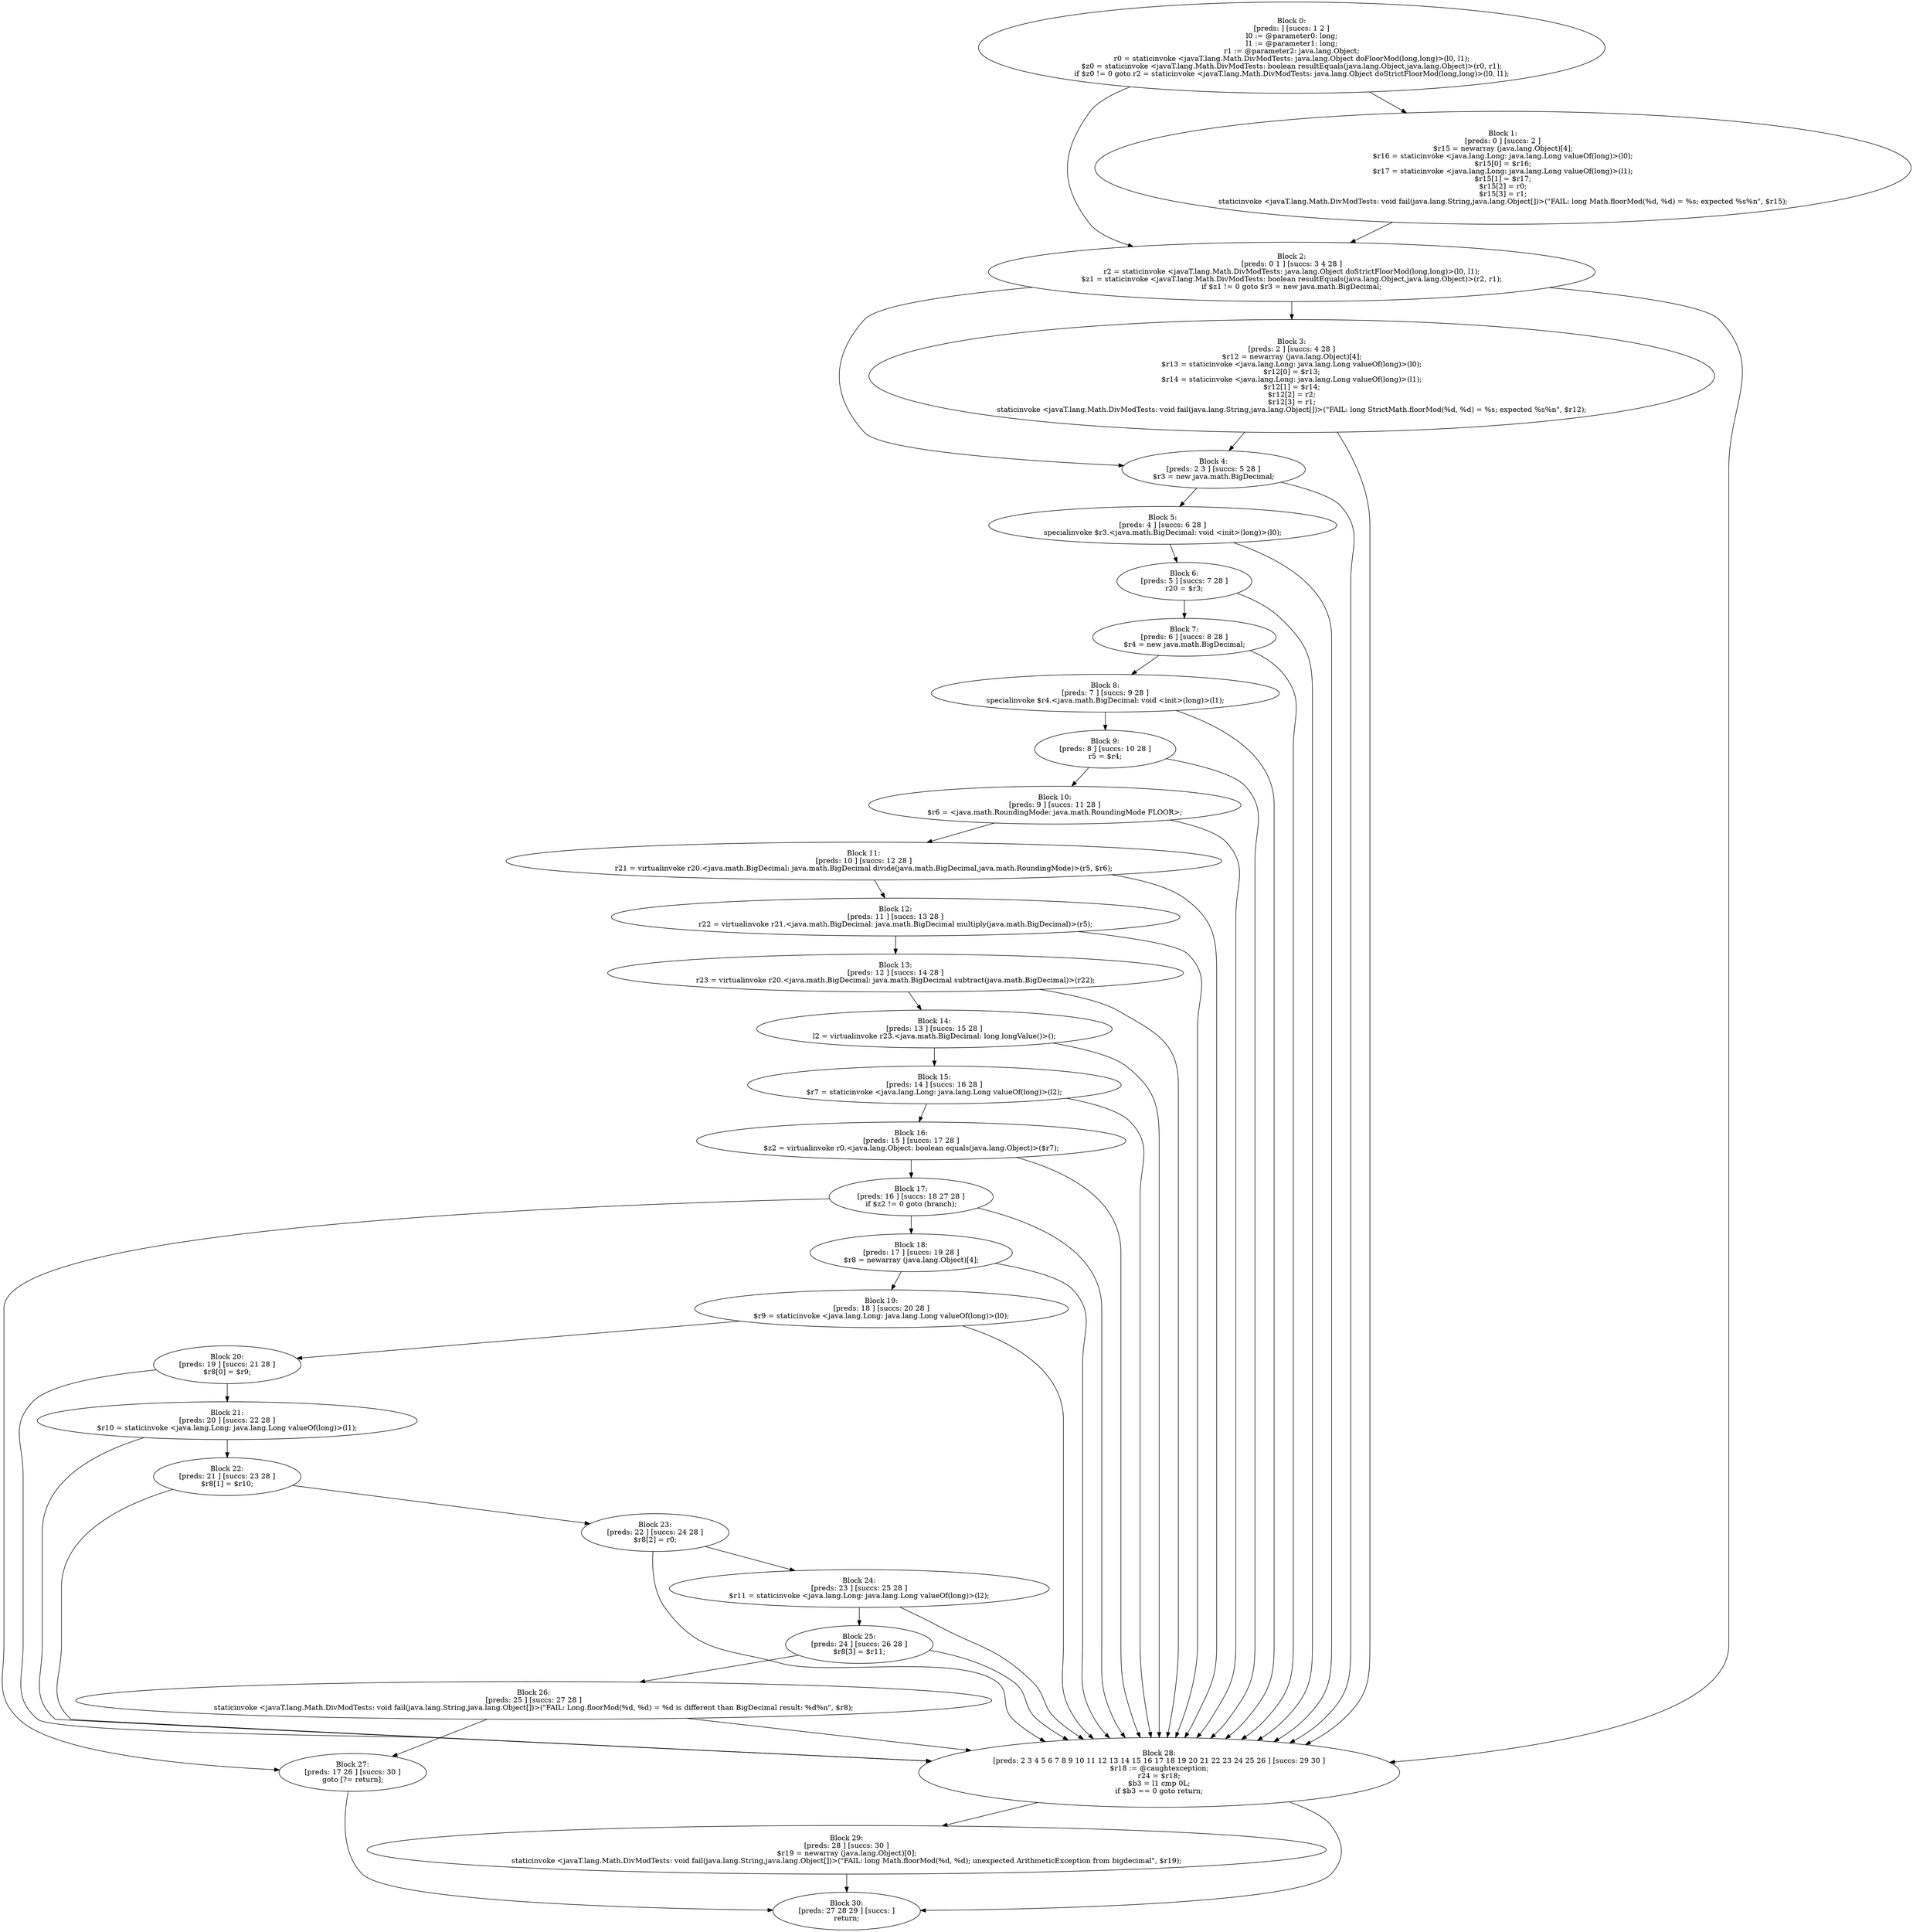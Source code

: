 digraph "unitGraph" {
    "Block 0:
[preds: ] [succs: 1 2 ]
l0 := @parameter0: long;
l1 := @parameter1: long;
r1 := @parameter2: java.lang.Object;
r0 = staticinvoke <javaT.lang.Math.DivModTests: java.lang.Object doFloorMod(long,long)>(l0, l1);
$z0 = staticinvoke <javaT.lang.Math.DivModTests: boolean resultEquals(java.lang.Object,java.lang.Object)>(r0, r1);
if $z0 != 0 goto r2 = staticinvoke <javaT.lang.Math.DivModTests: java.lang.Object doStrictFloorMod(long,long)>(l0, l1);
"
    "Block 1:
[preds: 0 ] [succs: 2 ]
$r15 = newarray (java.lang.Object)[4];
$r16 = staticinvoke <java.lang.Long: java.lang.Long valueOf(long)>(l0);
$r15[0] = $r16;
$r17 = staticinvoke <java.lang.Long: java.lang.Long valueOf(long)>(l1);
$r15[1] = $r17;
$r15[2] = r0;
$r15[3] = r1;
staticinvoke <javaT.lang.Math.DivModTests: void fail(java.lang.String,java.lang.Object[])>(\"FAIL: long Math.floorMod(%d, %d) = %s; expected %s%n\", $r15);
"
    "Block 2:
[preds: 0 1 ] [succs: 3 4 28 ]
r2 = staticinvoke <javaT.lang.Math.DivModTests: java.lang.Object doStrictFloorMod(long,long)>(l0, l1);
$z1 = staticinvoke <javaT.lang.Math.DivModTests: boolean resultEquals(java.lang.Object,java.lang.Object)>(r2, r1);
if $z1 != 0 goto $r3 = new java.math.BigDecimal;
"
    "Block 3:
[preds: 2 ] [succs: 4 28 ]
$r12 = newarray (java.lang.Object)[4];
$r13 = staticinvoke <java.lang.Long: java.lang.Long valueOf(long)>(l0);
$r12[0] = $r13;
$r14 = staticinvoke <java.lang.Long: java.lang.Long valueOf(long)>(l1);
$r12[1] = $r14;
$r12[2] = r2;
$r12[3] = r1;
staticinvoke <javaT.lang.Math.DivModTests: void fail(java.lang.String,java.lang.Object[])>(\"FAIL: long StrictMath.floorMod(%d, %d) = %s; expected %s%n\", $r12);
"
    "Block 4:
[preds: 2 3 ] [succs: 5 28 ]
$r3 = new java.math.BigDecimal;
"
    "Block 5:
[preds: 4 ] [succs: 6 28 ]
specialinvoke $r3.<java.math.BigDecimal: void <init>(long)>(l0);
"
    "Block 6:
[preds: 5 ] [succs: 7 28 ]
r20 = $r3;
"
    "Block 7:
[preds: 6 ] [succs: 8 28 ]
$r4 = new java.math.BigDecimal;
"
    "Block 8:
[preds: 7 ] [succs: 9 28 ]
specialinvoke $r4.<java.math.BigDecimal: void <init>(long)>(l1);
"
    "Block 9:
[preds: 8 ] [succs: 10 28 ]
r5 = $r4;
"
    "Block 10:
[preds: 9 ] [succs: 11 28 ]
$r6 = <java.math.RoundingMode: java.math.RoundingMode FLOOR>;
"
    "Block 11:
[preds: 10 ] [succs: 12 28 ]
r21 = virtualinvoke r20.<java.math.BigDecimal: java.math.BigDecimal divide(java.math.BigDecimal,java.math.RoundingMode)>(r5, $r6);
"
    "Block 12:
[preds: 11 ] [succs: 13 28 ]
r22 = virtualinvoke r21.<java.math.BigDecimal: java.math.BigDecimal multiply(java.math.BigDecimal)>(r5);
"
    "Block 13:
[preds: 12 ] [succs: 14 28 ]
r23 = virtualinvoke r20.<java.math.BigDecimal: java.math.BigDecimal subtract(java.math.BigDecimal)>(r22);
"
    "Block 14:
[preds: 13 ] [succs: 15 28 ]
l2 = virtualinvoke r23.<java.math.BigDecimal: long longValue()>();
"
    "Block 15:
[preds: 14 ] [succs: 16 28 ]
$r7 = staticinvoke <java.lang.Long: java.lang.Long valueOf(long)>(l2);
"
    "Block 16:
[preds: 15 ] [succs: 17 28 ]
$z2 = virtualinvoke r0.<java.lang.Object: boolean equals(java.lang.Object)>($r7);
"
    "Block 17:
[preds: 16 ] [succs: 18 27 28 ]
if $z2 != 0 goto (branch);
"
    "Block 18:
[preds: 17 ] [succs: 19 28 ]
$r8 = newarray (java.lang.Object)[4];
"
    "Block 19:
[preds: 18 ] [succs: 20 28 ]
$r9 = staticinvoke <java.lang.Long: java.lang.Long valueOf(long)>(l0);
"
    "Block 20:
[preds: 19 ] [succs: 21 28 ]
$r8[0] = $r9;
"
    "Block 21:
[preds: 20 ] [succs: 22 28 ]
$r10 = staticinvoke <java.lang.Long: java.lang.Long valueOf(long)>(l1);
"
    "Block 22:
[preds: 21 ] [succs: 23 28 ]
$r8[1] = $r10;
"
    "Block 23:
[preds: 22 ] [succs: 24 28 ]
$r8[2] = r0;
"
    "Block 24:
[preds: 23 ] [succs: 25 28 ]
$r11 = staticinvoke <java.lang.Long: java.lang.Long valueOf(long)>(l2);
"
    "Block 25:
[preds: 24 ] [succs: 26 28 ]
$r8[3] = $r11;
"
    "Block 26:
[preds: 25 ] [succs: 27 28 ]
staticinvoke <javaT.lang.Math.DivModTests: void fail(java.lang.String,java.lang.Object[])>(\"FAIL: Long.floorMod(%d, %d) = %d is different than BigDecimal result: %d%n\", $r8);
"
    "Block 27:
[preds: 17 26 ] [succs: 30 ]
goto [?= return];
"
    "Block 28:
[preds: 2 3 4 5 6 7 8 9 10 11 12 13 14 15 16 17 18 19 20 21 22 23 24 25 26 ] [succs: 29 30 ]
$r18 := @caughtexception;
r24 = $r18;
$b3 = l1 cmp 0L;
if $b3 == 0 goto return;
"
    "Block 29:
[preds: 28 ] [succs: 30 ]
$r19 = newarray (java.lang.Object)[0];
staticinvoke <javaT.lang.Math.DivModTests: void fail(java.lang.String,java.lang.Object[])>(\"FAIL: long Math.floorMod(%d, %d); unexpected ArithmeticException from bigdecimal\", $r19);
"
    "Block 30:
[preds: 27 28 29 ] [succs: ]
return;
"
    "Block 0:
[preds: ] [succs: 1 2 ]
l0 := @parameter0: long;
l1 := @parameter1: long;
r1 := @parameter2: java.lang.Object;
r0 = staticinvoke <javaT.lang.Math.DivModTests: java.lang.Object doFloorMod(long,long)>(l0, l1);
$z0 = staticinvoke <javaT.lang.Math.DivModTests: boolean resultEquals(java.lang.Object,java.lang.Object)>(r0, r1);
if $z0 != 0 goto r2 = staticinvoke <javaT.lang.Math.DivModTests: java.lang.Object doStrictFloorMod(long,long)>(l0, l1);
"->"Block 1:
[preds: 0 ] [succs: 2 ]
$r15 = newarray (java.lang.Object)[4];
$r16 = staticinvoke <java.lang.Long: java.lang.Long valueOf(long)>(l0);
$r15[0] = $r16;
$r17 = staticinvoke <java.lang.Long: java.lang.Long valueOf(long)>(l1);
$r15[1] = $r17;
$r15[2] = r0;
$r15[3] = r1;
staticinvoke <javaT.lang.Math.DivModTests: void fail(java.lang.String,java.lang.Object[])>(\"FAIL: long Math.floorMod(%d, %d) = %s; expected %s%n\", $r15);
";
    "Block 0:
[preds: ] [succs: 1 2 ]
l0 := @parameter0: long;
l1 := @parameter1: long;
r1 := @parameter2: java.lang.Object;
r0 = staticinvoke <javaT.lang.Math.DivModTests: java.lang.Object doFloorMod(long,long)>(l0, l1);
$z0 = staticinvoke <javaT.lang.Math.DivModTests: boolean resultEquals(java.lang.Object,java.lang.Object)>(r0, r1);
if $z0 != 0 goto r2 = staticinvoke <javaT.lang.Math.DivModTests: java.lang.Object doStrictFloorMod(long,long)>(l0, l1);
"->"Block 2:
[preds: 0 1 ] [succs: 3 4 28 ]
r2 = staticinvoke <javaT.lang.Math.DivModTests: java.lang.Object doStrictFloorMod(long,long)>(l0, l1);
$z1 = staticinvoke <javaT.lang.Math.DivModTests: boolean resultEquals(java.lang.Object,java.lang.Object)>(r2, r1);
if $z1 != 0 goto $r3 = new java.math.BigDecimal;
";
    "Block 1:
[preds: 0 ] [succs: 2 ]
$r15 = newarray (java.lang.Object)[4];
$r16 = staticinvoke <java.lang.Long: java.lang.Long valueOf(long)>(l0);
$r15[0] = $r16;
$r17 = staticinvoke <java.lang.Long: java.lang.Long valueOf(long)>(l1);
$r15[1] = $r17;
$r15[2] = r0;
$r15[3] = r1;
staticinvoke <javaT.lang.Math.DivModTests: void fail(java.lang.String,java.lang.Object[])>(\"FAIL: long Math.floorMod(%d, %d) = %s; expected %s%n\", $r15);
"->"Block 2:
[preds: 0 1 ] [succs: 3 4 28 ]
r2 = staticinvoke <javaT.lang.Math.DivModTests: java.lang.Object doStrictFloorMod(long,long)>(l0, l1);
$z1 = staticinvoke <javaT.lang.Math.DivModTests: boolean resultEquals(java.lang.Object,java.lang.Object)>(r2, r1);
if $z1 != 0 goto $r3 = new java.math.BigDecimal;
";
    "Block 2:
[preds: 0 1 ] [succs: 3 4 28 ]
r2 = staticinvoke <javaT.lang.Math.DivModTests: java.lang.Object doStrictFloorMod(long,long)>(l0, l1);
$z1 = staticinvoke <javaT.lang.Math.DivModTests: boolean resultEquals(java.lang.Object,java.lang.Object)>(r2, r1);
if $z1 != 0 goto $r3 = new java.math.BigDecimal;
"->"Block 3:
[preds: 2 ] [succs: 4 28 ]
$r12 = newarray (java.lang.Object)[4];
$r13 = staticinvoke <java.lang.Long: java.lang.Long valueOf(long)>(l0);
$r12[0] = $r13;
$r14 = staticinvoke <java.lang.Long: java.lang.Long valueOf(long)>(l1);
$r12[1] = $r14;
$r12[2] = r2;
$r12[3] = r1;
staticinvoke <javaT.lang.Math.DivModTests: void fail(java.lang.String,java.lang.Object[])>(\"FAIL: long StrictMath.floorMod(%d, %d) = %s; expected %s%n\", $r12);
";
    "Block 2:
[preds: 0 1 ] [succs: 3 4 28 ]
r2 = staticinvoke <javaT.lang.Math.DivModTests: java.lang.Object doStrictFloorMod(long,long)>(l0, l1);
$z1 = staticinvoke <javaT.lang.Math.DivModTests: boolean resultEquals(java.lang.Object,java.lang.Object)>(r2, r1);
if $z1 != 0 goto $r3 = new java.math.BigDecimal;
"->"Block 4:
[preds: 2 3 ] [succs: 5 28 ]
$r3 = new java.math.BigDecimal;
";
    "Block 2:
[preds: 0 1 ] [succs: 3 4 28 ]
r2 = staticinvoke <javaT.lang.Math.DivModTests: java.lang.Object doStrictFloorMod(long,long)>(l0, l1);
$z1 = staticinvoke <javaT.lang.Math.DivModTests: boolean resultEquals(java.lang.Object,java.lang.Object)>(r2, r1);
if $z1 != 0 goto $r3 = new java.math.BigDecimal;
"->"Block 28:
[preds: 2 3 4 5 6 7 8 9 10 11 12 13 14 15 16 17 18 19 20 21 22 23 24 25 26 ] [succs: 29 30 ]
$r18 := @caughtexception;
r24 = $r18;
$b3 = l1 cmp 0L;
if $b3 == 0 goto return;
";
    "Block 3:
[preds: 2 ] [succs: 4 28 ]
$r12 = newarray (java.lang.Object)[4];
$r13 = staticinvoke <java.lang.Long: java.lang.Long valueOf(long)>(l0);
$r12[0] = $r13;
$r14 = staticinvoke <java.lang.Long: java.lang.Long valueOf(long)>(l1);
$r12[1] = $r14;
$r12[2] = r2;
$r12[3] = r1;
staticinvoke <javaT.lang.Math.DivModTests: void fail(java.lang.String,java.lang.Object[])>(\"FAIL: long StrictMath.floorMod(%d, %d) = %s; expected %s%n\", $r12);
"->"Block 4:
[preds: 2 3 ] [succs: 5 28 ]
$r3 = new java.math.BigDecimal;
";
    "Block 3:
[preds: 2 ] [succs: 4 28 ]
$r12 = newarray (java.lang.Object)[4];
$r13 = staticinvoke <java.lang.Long: java.lang.Long valueOf(long)>(l0);
$r12[0] = $r13;
$r14 = staticinvoke <java.lang.Long: java.lang.Long valueOf(long)>(l1);
$r12[1] = $r14;
$r12[2] = r2;
$r12[3] = r1;
staticinvoke <javaT.lang.Math.DivModTests: void fail(java.lang.String,java.lang.Object[])>(\"FAIL: long StrictMath.floorMod(%d, %d) = %s; expected %s%n\", $r12);
"->"Block 28:
[preds: 2 3 4 5 6 7 8 9 10 11 12 13 14 15 16 17 18 19 20 21 22 23 24 25 26 ] [succs: 29 30 ]
$r18 := @caughtexception;
r24 = $r18;
$b3 = l1 cmp 0L;
if $b3 == 0 goto return;
";
    "Block 4:
[preds: 2 3 ] [succs: 5 28 ]
$r3 = new java.math.BigDecimal;
"->"Block 5:
[preds: 4 ] [succs: 6 28 ]
specialinvoke $r3.<java.math.BigDecimal: void <init>(long)>(l0);
";
    "Block 4:
[preds: 2 3 ] [succs: 5 28 ]
$r3 = new java.math.BigDecimal;
"->"Block 28:
[preds: 2 3 4 5 6 7 8 9 10 11 12 13 14 15 16 17 18 19 20 21 22 23 24 25 26 ] [succs: 29 30 ]
$r18 := @caughtexception;
r24 = $r18;
$b3 = l1 cmp 0L;
if $b3 == 0 goto return;
";
    "Block 5:
[preds: 4 ] [succs: 6 28 ]
specialinvoke $r3.<java.math.BigDecimal: void <init>(long)>(l0);
"->"Block 6:
[preds: 5 ] [succs: 7 28 ]
r20 = $r3;
";
    "Block 5:
[preds: 4 ] [succs: 6 28 ]
specialinvoke $r3.<java.math.BigDecimal: void <init>(long)>(l0);
"->"Block 28:
[preds: 2 3 4 5 6 7 8 9 10 11 12 13 14 15 16 17 18 19 20 21 22 23 24 25 26 ] [succs: 29 30 ]
$r18 := @caughtexception;
r24 = $r18;
$b3 = l1 cmp 0L;
if $b3 == 0 goto return;
";
    "Block 6:
[preds: 5 ] [succs: 7 28 ]
r20 = $r3;
"->"Block 7:
[preds: 6 ] [succs: 8 28 ]
$r4 = new java.math.BigDecimal;
";
    "Block 6:
[preds: 5 ] [succs: 7 28 ]
r20 = $r3;
"->"Block 28:
[preds: 2 3 4 5 6 7 8 9 10 11 12 13 14 15 16 17 18 19 20 21 22 23 24 25 26 ] [succs: 29 30 ]
$r18 := @caughtexception;
r24 = $r18;
$b3 = l1 cmp 0L;
if $b3 == 0 goto return;
";
    "Block 7:
[preds: 6 ] [succs: 8 28 ]
$r4 = new java.math.BigDecimal;
"->"Block 8:
[preds: 7 ] [succs: 9 28 ]
specialinvoke $r4.<java.math.BigDecimal: void <init>(long)>(l1);
";
    "Block 7:
[preds: 6 ] [succs: 8 28 ]
$r4 = new java.math.BigDecimal;
"->"Block 28:
[preds: 2 3 4 5 6 7 8 9 10 11 12 13 14 15 16 17 18 19 20 21 22 23 24 25 26 ] [succs: 29 30 ]
$r18 := @caughtexception;
r24 = $r18;
$b3 = l1 cmp 0L;
if $b3 == 0 goto return;
";
    "Block 8:
[preds: 7 ] [succs: 9 28 ]
specialinvoke $r4.<java.math.BigDecimal: void <init>(long)>(l1);
"->"Block 9:
[preds: 8 ] [succs: 10 28 ]
r5 = $r4;
";
    "Block 8:
[preds: 7 ] [succs: 9 28 ]
specialinvoke $r4.<java.math.BigDecimal: void <init>(long)>(l1);
"->"Block 28:
[preds: 2 3 4 5 6 7 8 9 10 11 12 13 14 15 16 17 18 19 20 21 22 23 24 25 26 ] [succs: 29 30 ]
$r18 := @caughtexception;
r24 = $r18;
$b3 = l1 cmp 0L;
if $b3 == 0 goto return;
";
    "Block 9:
[preds: 8 ] [succs: 10 28 ]
r5 = $r4;
"->"Block 10:
[preds: 9 ] [succs: 11 28 ]
$r6 = <java.math.RoundingMode: java.math.RoundingMode FLOOR>;
";
    "Block 9:
[preds: 8 ] [succs: 10 28 ]
r5 = $r4;
"->"Block 28:
[preds: 2 3 4 5 6 7 8 9 10 11 12 13 14 15 16 17 18 19 20 21 22 23 24 25 26 ] [succs: 29 30 ]
$r18 := @caughtexception;
r24 = $r18;
$b3 = l1 cmp 0L;
if $b3 == 0 goto return;
";
    "Block 10:
[preds: 9 ] [succs: 11 28 ]
$r6 = <java.math.RoundingMode: java.math.RoundingMode FLOOR>;
"->"Block 11:
[preds: 10 ] [succs: 12 28 ]
r21 = virtualinvoke r20.<java.math.BigDecimal: java.math.BigDecimal divide(java.math.BigDecimal,java.math.RoundingMode)>(r5, $r6);
";
    "Block 10:
[preds: 9 ] [succs: 11 28 ]
$r6 = <java.math.RoundingMode: java.math.RoundingMode FLOOR>;
"->"Block 28:
[preds: 2 3 4 5 6 7 8 9 10 11 12 13 14 15 16 17 18 19 20 21 22 23 24 25 26 ] [succs: 29 30 ]
$r18 := @caughtexception;
r24 = $r18;
$b3 = l1 cmp 0L;
if $b3 == 0 goto return;
";
    "Block 11:
[preds: 10 ] [succs: 12 28 ]
r21 = virtualinvoke r20.<java.math.BigDecimal: java.math.BigDecimal divide(java.math.BigDecimal,java.math.RoundingMode)>(r5, $r6);
"->"Block 12:
[preds: 11 ] [succs: 13 28 ]
r22 = virtualinvoke r21.<java.math.BigDecimal: java.math.BigDecimal multiply(java.math.BigDecimal)>(r5);
";
    "Block 11:
[preds: 10 ] [succs: 12 28 ]
r21 = virtualinvoke r20.<java.math.BigDecimal: java.math.BigDecimal divide(java.math.BigDecimal,java.math.RoundingMode)>(r5, $r6);
"->"Block 28:
[preds: 2 3 4 5 6 7 8 9 10 11 12 13 14 15 16 17 18 19 20 21 22 23 24 25 26 ] [succs: 29 30 ]
$r18 := @caughtexception;
r24 = $r18;
$b3 = l1 cmp 0L;
if $b3 == 0 goto return;
";
    "Block 12:
[preds: 11 ] [succs: 13 28 ]
r22 = virtualinvoke r21.<java.math.BigDecimal: java.math.BigDecimal multiply(java.math.BigDecimal)>(r5);
"->"Block 13:
[preds: 12 ] [succs: 14 28 ]
r23 = virtualinvoke r20.<java.math.BigDecimal: java.math.BigDecimal subtract(java.math.BigDecimal)>(r22);
";
    "Block 12:
[preds: 11 ] [succs: 13 28 ]
r22 = virtualinvoke r21.<java.math.BigDecimal: java.math.BigDecimal multiply(java.math.BigDecimal)>(r5);
"->"Block 28:
[preds: 2 3 4 5 6 7 8 9 10 11 12 13 14 15 16 17 18 19 20 21 22 23 24 25 26 ] [succs: 29 30 ]
$r18 := @caughtexception;
r24 = $r18;
$b3 = l1 cmp 0L;
if $b3 == 0 goto return;
";
    "Block 13:
[preds: 12 ] [succs: 14 28 ]
r23 = virtualinvoke r20.<java.math.BigDecimal: java.math.BigDecimal subtract(java.math.BigDecimal)>(r22);
"->"Block 14:
[preds: 13 ] [succs: 15 28 ]
l2 = virtualinvoke r23.<java.math.BigDecimal: long longValue()>();
";
    "Block 13:
[preds: 12 ] [succs: 14 28 ]
r23 = virtualinvoke r20.<java.math.BigDecimal: java.math.BigDecimal subtract(java.math.BigDecimal)>(r22);
"->"Block 28:
[preds: 2 3 4 5 6 7 8 9 10 11 12 13 14 15 16 17 18 19 20 21 22 23 24 25 26 ] [succs: 29 30 ]
$r18 := @caughtexception;
r24 = $r18;
$b3 = l1 cmp 0L;
if $b3 == 0 goto return;
";
    "Block 14:
[preds: 13 ] [succs: 15 28 ]
l2 = virtualinvoke r23.<java.math.BigDecimal: long longValue()>();
"->"Block 15:
[preds: 14 ] [succs: 16 28 ]
$r7 = staticinvoke <java.lang.Long: java.lang.Long valueOf(long)>(l2);
";
    "Block 14:
[preds: 13 ] [succs: 15 28 ]
l2 = virtualinvoke r23.<java.math.BigDecimal: long longValue()>();
"->"Block 28:
[preds: 2 3 4 5 6 7 8 9 10 11 12 13 14 15 16 17 18 19 20 21 22 23 24 25 26 ] [succs: 29 30 ]
$r18 := @caughtexception;
r24 = $r18;
$b3 = l1 cmp 0L;
if $b3 == 0 goto return;
";
    "Block 15:
[preds: 14 ] [succs: 16 28 ]
$r7 = staticinvoke <java.lang.Long: java.lang.Long valueOf(long)>(l2);
"->"Block 16:
[preds: 15 ] [succs: 17 28 ]
$z2 = virtualinvoke r0.<java.lang.Object: boolean equals(java.lang.Object)>($r7);
";
    "Block 15:
[preds: 14 ] [succs: 16 28 ]
$r7 = staticinvoke <java.lang.Long: java.lang.Long valueOf(long)>(l2);
"->"Block 28:
[preds: 2 3 4 5 6 7 8 9 10 11 12 13 14 15 16 17 18 19 20 21 22 23 24 25 26 ] [succs: 29 30 ]
$r18 := @caughtexception;
r24 = $r18;
$b3 = l1 cmp 0L;
if $b3 == 0 goto return;
";
    "Block 16:
[preds: 15 ] [succs: 17 28 ]
$z2 = virtualinvoke r0.<java.lang.Object: boolean equals(java.lang.Object)>($r7);
"->"Block 17:
[preds: 16 ] [succs: 18 27 28 ]
if $z2 != 0 goto (branch);
";
    "Block 16:
[preds: 15 ] [succs: 17 28 ]
$z2 = virtualinvoke r0.<java.lang.Object: boolean equals(java.lang.Object)>($r7);
"->"Block 28:
[preds: 2 3 4 5 6 7 8 9 10 11 12 13 14 15 16 17 18 19 20 21 22 23 24 25 26 ] [succs: 29 30 ]
$r18 := @caughtexception;
r24 = $r18;
$b3 = l1 cmp 0L;
if $b3 == 0 goto return;
";
    "Block 17:
[preds: 16 ] [succs: 18 27 28 ]
if $z2 != 0 goto (branch);
"->"Block 18:
[preds: 17 ] [succs: 19 28 ]
$r8 = newarray (java.lang.Object)[4];
";
    "Block 17:
[preds: 16 ] [succs: 18 27 28 ]
if $z2 != 0 goto (branch);
"->"Block 27:
[preds: 17 26 ] [succs: 30 ]
goto [?= return];
";
    "Block 17:
[preds: 16 ] [succs: 18 27 28 ]
if $z2 != 0 goto (branch);
"->"Block 28:
[preds: 2 3 4 5 6 7 8 9 10 11 12 13 14 15 16 17 18 19 20 21 22 23 24 25 26 ] [succs: 29 30 ]
$r18 := @caughtexception;
r24 = $r18;
$b3 = l1 cmp 0L;
if $b3 == 0 goto return;
";
    "Block 18:
[preds: 17 ] [succs: 19 28 ]
$r8 = newarray (java.lang.Object)[4];
"->"Block 19:
[preds: 18 ] [succs: 20 28 ]
$r9 = staticinvoke <java.lang.Long: java.lang.Long valueOf(long)>(l0);
";
    "Block 18:
[preds: 17 ] [succs: 19 28 ]
$r8 = newarray (java.lang.Object)[4];
"->"Block 28:
[preds: 2 3 4 5 6 7 8 9 10 11 12 13 14 15 16 17 18 19 20 21 22 23 24 25 26 ] [succs: 29 30 ]
$r18 := @caughtexception;
r24 = $r18;
$b3 = l1 cmp 0L;
if $b3 == 0 goto return;
";
    "Block 19:
[preds: 18 ] [succs: 20 28 ]
$r9 = staticinvoke <java.lang.Long: java.lang.Long valueOf(long)>(l0);
"->"Block 20:
[preds: 19 ] [succs: 21 28 ]
$r8[0] = $r9;
";
    "Block 19:
[preds: 18 ] [succs: 20 28 ]
$r9 = staticinvoke <java.lang.Long: java.lang.Long valueOf(long)>(l0);
"->"Block 28:
[preds: 2 3 4 5 6 7 8 9 10 11 12 13 14 15 16 17 18 19 20 21 22 23 24 25 26 ] [succs: 29 30 ]
$r18 := @caughtexception;
r24 = $r18;
$b3 = l1 cmp 0L;
if $b3 == 0 goto return;
";
    "Block 20:
[preds: 19 ] [succs: 21 28 ]
$r8[0] = $r9;
"->"Block 21:
[preds: 20 ] [succs: 22 28 ]
$r10 = staticinvoke <java.lang.Long: java.lang.Long valueOf(long)>(l1);
";
    "Block 20:
[preds: 19 ] [succs: 21 28 ]
$r8[0] = $r9;
"->"Block 28:
[preds: 2 3 4 5 6 7 8 9 10 11 12 13 14 15 16 17 18 19 20 21 22 23 24 25 26 ] [succs: 29 30 ]
$r18 := @caughtexception;
r24 = $r18;
$b3 = l1 cmp 0L;
if $b3 == 0 goto return;
";
    "Block 21:
[preds: 20 ] [succs: 22 28 ]
$r10 = staticinvoke <java.lang.Long: java.lang.Long valueOf(long)>(l1);
"->"Block 22:
[preds: 21 ] [succs: 23 28 ]
$r8[1] = $r10;
";
    "Block 21:
[preds: 20 ] [succs: 22 28 ]
$r10 = staticinvoke <java.lang.Long: java.lang.Long valueOf(long)>(l1);
"->"Block 28:
[preds: 2 3 4 5 6 7 8 9 10 11 12 13 14 15 16 17 18 19 20 21 22 23 24 25 26 ] [succs: 29 30 ]
$r18 := @caughtexception;
r24 = $r18;
$b3 = l1 cmp 0L;
if $b3 == 0 goto return;
";
    "Block 22:
[preds: 21 ] [succs: 23 28 ]
$r8[1] = $r10;
"->"Block 23:
[preds: 22 ] [succs: 24 28 ]
$r8[2] = r0;
";
    "Block 22:
[preds: 21 ] [succs: 23 28 ]
$r8[1] = $r10;
"->"Block 28:
[preds: 2 3 4 5 6 7 8 9 10 11 12 13 14 15 16 17 18 19 20 21 22 23 24 25 26 ] [succs: 29 30 ]
$r18 := @caughtexception;
r24 = $r18;
$b3 = l1 cmp 0L;
if $b3 == 0 goto return;
";
    "Block 23:
[preds: 22 ] [succs: 24 28 ]
$r8[2] = r0;
"->"Block 24:
[preds: 23 ] [succs: 25 28 ]
$r11 = staticinvoke <java.lang.Long: java.lang.Long valueOf(long)>(l2);
";
    "Block 23:
[preds: 22 ] [succs: 24 28 ]
$r8[2] = r0;
"->"Block 28:
[preds: 2 3 4 5 6 7 8 9 10 11 12 13 14 15 16 17 18 19 20 21 22 23 24 25 26 ] [succs: 29 30 ]
$r18 := @caughtexception;
r24 = $r18;
$b3 = l1 cmp 0L;
if $b3 == 0 goto return;
";
    "Block 24:
[preds: 23 ] [succs: 25 28 ]
$r11 = staticinvoke <java.lang.Long: java.lang.Long valueOf(long)>(l2);
"->"Block 25:
[preds: 24 ] [succs: 26 28 ]
$r8[3] = $r11;
";
    "Block 24:
[preds: 23 ] [succs: 25 28 ]
$r11 = staticinvoke <java.lang.Long: java.lang.Long valueOf(long)>(l2);
"->"Block 28:
[preds: 2 3 4 5 6 7 8 9 10 11 12 13 14 15 16 17 18 19 20 21 22 23 24 25 26 ] [succs: 29 30 ]
$r18 := @caughtexception;
r24 = $r18;
$b3 = l1 cmp 0L;
if $b3 == 0 goto return;
";
    "Block 25:
[preds: 24 ] [succs: 26 28 ]
$r8[3] = $r11;
"->"Block 26:
[preds: 25 ] [succs: 27 28 ]
staticinvoke <javaT.lang.Math.DivModTests: void fail(java.lang.String,java.lang.Object[])>(\"FAIL: Long.floorMod(%d, %d) = %d is different than BigDecimal result: %d%n\", $r8);
";
    "Block 25:
[preds: 24 ] [succs: 26 28 ]
$r8[3] = $r11;
"->"Block 28:
[preds: 2 3 4 5 6 7 8 9 10 11 12 13 14 15 16 17 18 19 20 21 22 23 24 25 26 ] [succs: 29 30 ]
$r18 := @caughtexception;
r24 = $r18;
$b3 = l1 cmp 0L;
if $b3 == 0 goto return;
";
    "Block 26:
[preds: 25 ] [succs: 27 28 ]
staticinvoke <javaT.lang.Math.DivModTests: void fail(java.lang.String,java.lang.Object[])>(\"FAIL: Long.floorMod(%d, %d) = %d is different than BigDecimal result: %d%n\", $r8);
"->"Block 27:
[preds: 17 26 ] [succs: 30 ]
goto [?= return];
";
    "Block 26:
[preds: 25 ] [succs: 27 28 ]
staticinvoke <javaT.lang.Math.DivModTests: void fail(java.lang.String,java.lang.Object[])>(\"FAIL: Long.floorMod(%d, %d) = %d is different than BigDecimal result: %d%n\", $r8);
"->"Block 28:
[preds: 2 3 4 5 6 7 8 9 10 11 12 13 14 15 16 17 18 19 20 21 22 23 24 25 26 ] [succs: 29 30 ]
$r18 := @caughtexception;
r24 = $r18;
$b3 = l1 cmp 0L;
if $b3 == 0 goto return;
";
    "Block 27:
[preds: 17 26 ] [succs: 30 ]
goto [?= return];
"->"Block 30:
[preds: 27 28 29 ] [succs: ]
return;
";
    "Block 28:
[preds: 2 3 4 5 6 7 8 9 10 11 12 13 14 15 16 17 18 19 20 21 22 23 24 25 26 ] [succs: 29 30 ]
$r18 := @caughtexception;
r24 = $r18;
$b3 = l1 cmp 0L;
if $b3 == 0 goto return;
"->"Block 29:
[preds: 28 ] [succs: 30 ]
$r19 = newarray (java.lang.Object)[0];
staticinvoke <javaT.lang.Math.DivModTests: void fail(java.lang.String,java.lang.Object[])>(\"FAIL: long Math.floorMod(%d, %d); unexpected ArithmeticException from bigdecimal\", $r19);
";
    "Block 28:
[preds: 2 3 4 5 6 7 8 9 10 11 12 13 14 15 16 17 18 19 20 21 22 23 24 25 26 ] [succs: 29 30 ]
$r18 := @caughtexception;
r24 = $r18;
$b3 = l1 cmp 0L;
if $b3 == 0 goto return;
"->"Block 30:
[preds: 27 28 29 ] [succs: ]
return;
";
    "Block 29:
[preds: 28 ] [succs: 30 ]
$r19 = newarray (java.lang.Object)[0];
staticinvoke <javaT.lang.Math.DivModTests: void fail(java.lang.String,java.lang.Object[])>(\"FAIL: long Math.floorMod(%d, %d); unexpected ArithmeticException from bigdecimal\", $r19);
"->"Block 30:
[preds: 27 28 29 ] [succs: ]
return;
";
}
